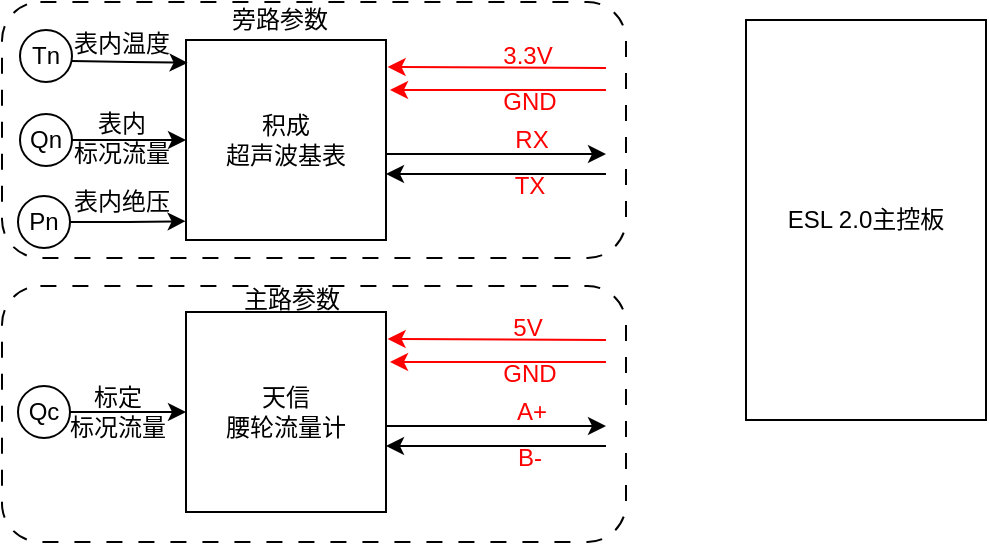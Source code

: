 <mxfile version="26.1.1">
  <diagram name="第 1 页" id="oSzv-MNwIdyoCOyah9a0">
    <mxGraphModel dx="649" dy="453" grid="1" gridSize="10" guides="1" tooltips="1" connect="1" arrows="1" fold="1" page="1" pageScale="1" pageWidth="827" pageHeight="1169" math="0" shadow="0">
      <root>
        <mxCell id="0" />
        <mxCell id="1" parent="0" />
        <mxCell id="xc5HwtYUv8VB5vv1GFga-48" value="" style="rounded=1;whiteSpace=wrap;html=1;dashed=1;dashPattern=8 8;" vertex="1" parent="1">
          <mxGeometry x="18" y="273" width="312" height="128" as="geometry" />
        </mxCell>
        <mxCell id="xc5HwtYUv8VB5vv1GFga-47" value="" style="rounded=1;whiteSpace=wrap;html=1;dashed=1;dashPattern=8 8;" vertex="1" parent="1">
          <mxGeometry x="18" y="131" width="312" height="128" as="geometry" />
        </mxCell>
        <mxCell id="xc5HwtYUv8VB5vv1GFga-1" value="ESL 2.0主控板" style="rounded=0;whiteSpace=wrap;html=1;" vertex="1" parent="1">
          <mxGeometry x="390" y="140" width="120" height="200" as="geometry" />
        </mxCell>
        <mxCell id="xc5HwtYUv8VB5vv1GFga-3" value="&lt;div&gt;积成&lt;/div&gt;超声波基表" style="whiteSpace=wrap;html=1;aspect=fixed;" vertex="1" parent="1">
          <mxGeometry x="110" y="150" width="100" height="100" as="geometry" />
        </mxCell>
        <mxCell id="xc5HwtYUv8VB5vv1GFga-4" value="" style="endArrow=classic;html=1;rounded=0;entryX=1.008;entryY=0.135;entryDx=0;entryDy=0;entryPerimeter=0;strokeColor=#FF0000;" edge="1" parent="1" target="xc5HwtYUv8VB5vv1GFga-3">
          <mxGeometry width="50" height="50" relative="1" as="geometry">
            <mxPoint x="320" y="164" as="sourcePoint" />
            <mxPoint x="211" y="156.767" as="targetPoint" />
          </mxGeometry>
        </mxCell>
        <mxCell id="xc5HwtYUv8VB5vv1GFga-5" value="" style="endArrow=classic;html=1;rounded=0;exitX=0.993;exitY=0.455;exitDx=0;exitDy=0;exitPerimeter=0;" edge="1" parent="1">
          <mxGeometry width="50" height="50" relative="1" as="geometry">
            <mxPoint x="210.003" y="206.995" as="sourcePoint" />
            <mxPoint x="320" y="207" as="targetPoint" />
          </mxGeometry>
        </mxCell>
        <mxCell id="xc5HwtYUv8VB5vv1GFga-6" value="" style="endArrow=classic;html=1;rounded=0;entryX=1.012;entryY=0.579;entryDx=0;entryDy=0;entryPerimeter=0;" edge="1" parent="1">
          <mxGeometry width="50" height="50" relative="1" as="geometry">
            <mxPoint x="320" y="217" as="sourcePoint" />
            <mxPoint x="210.002" y="216.999" as="targetPoint" />
          </mxGeometry>
        </mxCell>
        <mxCell id="xc5HwtYUv8VB5vv1GFga-8" value="" style="endArrow=classic;html=1;rounded=0;entryX=1.008;entryY=0.135;entryDx=0;entryDy=0;entryPerimeter=0;strokeColor=#FF0000;" edge="1" parent="1">
          <mxGeometry width="50" height="50" relative="1" as="geometry">
            <mxPoint x="320" y="175" as="sourcePoint" />
            <mxPoint x="212" y="175" as="targetPoint" />
          </mxGeometry>
        </mxCell>
        <mxCell id="xc5HwtYUv8VB5vv1GFga-9" value="3.3V" style="text;strokeColor=none;align=center;fillColor=none;html=1;verticalAlign=middle;whiteSpace=wrap;rounded=0;fontColor=#FF0000;" vertex="1" parent="1">
          <mxGeometry x="266" y="153" width="30" height="10" as="geometry" />
        </mxCell>
        <mxCell id="xc5HwtYUv8VB5vv1GFga-10" value="GND" style="text;strokeColor=none;align=center;fillColor=none;html=1;verticalAlign=middle;whiteSpace=wrap;rounded=0;fontColor=#FF0000;" vertex="1" parent="1">
          <mxGeometry x="267" y="176" width="30" height="10" as="geometry" />
        </mxCell>
        <mxCell id="xc5HwtYUv8VB5vv1GFga-15" value="RX" style="text;strokeColor=none;align=center;fillColor=none;html=1;verticalAlign=middle;whiteSpace=wrap;rounded=0;fontColor=#FF0000;" vertex="1" parent="1">
          <mxGeometry x="268" y="195" width="30" height="10" as="geometry" />
        </mxCell>
        <mxCell id="xc5HwtYUv8VB5vv1GFga-16" value="TX" style="text;strokeColor=none;align=center;fillColor=none;html=1;verticalAlign=middle;whiteSpace=wrap;rounded=0;fontColor=#FF0000;" vertex="1" parent="1">
          <mxGeometry x="267" y="218" width="30" height="10" as="geometry" />
        </mxCell>
        <mxCell id="xc5HwtYUv8VB5vv1GFga-17" value="&lt;div&gt;天信&lt;/div&gt;&lt;div&gt;腰轮流量计&lt;/div&gt;" style="whiteSpace=wrap;html=1;aspect=fixed;" vertex="1" parent="1">
          <mxGeometry x="110" y="286" width="100" height="100" as="geometry" />
        </mxCell>
        <mxCell id="xc5HwtYUv8VB5vv1GFga-18" value="" style="endArrow=classic;html=1;rounded=0;entryX=1.008;entryY=0.135;entryDx=0;entryDy=0;entryPerimeter=0;strokeColor=#FF0000;" edge="1" parent="1" target="xc5HwtYUv8VB5vv1GFga-17">
          <mxGeometry width="50" height="50" relative="1" as="geometry">
            <mxPoint x="320" y="300" as="sourcePoint" />
            <mxPoint x="211" y="292.767" as="targetPoint" />
          </mxGeometry>
        </mxCell>
        <mxCell id="xc5HwtYUv8VB5vv1GFga-19" value="" style="endArrow=classic;html=1;rounded=0;exitX=0.993;exitY=0.455;exitDx=0;exitDy=0;exitPerimeter=0;" edge="1" parent="1">
          <mxGeometry width="50" height="50" relative="1" as="geometry">
            <mxPoint x="210.003" y="342.995" as="sourcePoint" />
            <mxPoint x="320" y="343" as="targetPoint" />
          </mxGeometry>
        </mxCell>
        <mxCell id="xc5HwtYUv8VB5vv1GFga-20" value="" style="endArrow=classic;html=1;rounded=0;entryX=1.012;entryY=0.579;entryDx=0;entryDy=0;entryPerimeter=0;" edge="1" parent="1">
          <mxGeometry width="50" height="50" relative="1" as="geometry">
            <mxPoint x="320" y="353" as="sourcePoint" />
            <mxPoint x="210.002" y="352.999" as="targetPoint" />
          </mxGeometry>
        </mxCell>
        <mxCell id="xc5HwtYUv8VB5vv1GFga-21" value="" style="endArrow=classic;html=1;rounded=0;entryX=1.008;entryY=0.135;entryDx=0;entryDy=0;entryPerimeter=0;strokeColor=#FF0000;" edge="1" parent="1">
          <mxGeometry width="50" height="50" relative="1" as="geometry">
            <mxPoint x="320" y="311" as="sourcePoint" />
            <mxPoint x="212" y="311" as="targetPoint" />
          </mxGeometry>
        </mxCell>
        <mxCell id="xc5HwtYUv8VB5vv1GFga-22" value="5V" style="text;strokeColor=none;align=center;fillColor=none;html=1;verticalAlign=middle;whiteSpace=wrap;rounded=0;fontColor=#FF0000;" vertex="1" parent="1">
          <mxGeometry x="266" y="289" width="30" height="10" as="geometry" />
        </mxCell>
        <mxCell id="xc5HwtYUv8VB5vv1GFga-23" value="GND" style="text;strokeColor=none;align=center;fillColor=none;html=1;verticalAlign=middle;whiteSpace=wrap;rounded=0;fontColor=#FF0000;" vertex="1" parent="1">
          <mxGeometry x="267" y="312" width="30" height="10" as="geometry" />
        </mxCell>
        <mxCell id="xc5HwtYUv8VB5vv1GFga-24" value="A+" style="text;strokeColor=none;align=center;fillColor=none;html=1;verticalAlign=middle;whiteSpace=wrap;rounded=0;fontColor=#FF0000;" vertex="1" parent="1">
          <mxGeometry x="268" y="331" width="30" height="10" as="geometry" />
        </mxCell>
        <mxCell id="xc5HwtYUv8VB5vv1GFga-25" value="B-" style="text;strokeColor=none;align=center;fillColor=none;html=1;verticalAlign=middle;whiteSpace=wrap;rounded=0;fontColor=#FF0000;" vertex="1" parent="1">
          <mxGeometry x="267" y="354" width="30" height="10" as="geometry" />
        </mxCell>
        <mxCell id="xc5HwtYUv8VB5vv1GFga-29" value="Pn" style="ellipse;whiteSpace=wrap;html=1;aspect=fixed;" vertex="1" parent="1">
          <mxGeometry x="26" y="228" width="26" height="26" as="geometry" />
        </mxCell>
        <mxCell id="xc5HwtYUv8VB5vv1GFga-30" value="" style="endArrow=classic;html=1;rounded=0;entryX=0;entryY=0.5;entryDx=0;entryDy=0;exitX=1;exitY=0.5;exitDx=0;exitDy=0;" edge="1" parent="1" source="xc5HwtYUv8VB5vv1GFga-32" target="xc5HwtYUv8VB5vv1GFga-3">
          <mxGeometry width="50" height="50" relative="1" as="geometry">
            <mxPoint x="60" y="200" as="sourcePoint" />
            <mxPoint x="110" y="153" as="targetPoint" />
          </mxGeometry>
        </mxCell>
        <mxCell id="xc5HwtYUv8VB5vv1GFga-31" style="edgeStyle=orthogonalEdgeStyle;rounded=0;orthogonalLoop=1;jettySize=auto;html=1;entryX=0.008;entryY=0.114;entryDx=0;entryDy=0;entryPerimeter=0;" edge="1" parent="1" target="xc5HwtYUv8VB5vv1GFga-3">
          <mxGeometry relative="1" as="geometry">
            <mxPoint x="53.0" y="160.5" as="sourcePoint" />
          </mxGeometry>
        </mxCell>
        <mxCell id="xc5HwtYUv8VB5vv1GFga-32" value="Qn" style="ellipse;whiteSpace=wrap;html=1;aspect=fixed;" vertex="1" parent="1">
          <mxGeometry x="27" y="187" width="26" height="26" as="geometry" />
        </mxCell>
        <mxCell id="xc5HwtYUv8VB5vv1GFga-33" value="Tn" style="ellipse;whiteSpace=wrap;html=1;aspect=fixed;" vertex="1" parent="1">
          <mxGeometry x="27" y="145" width="26" height="26" as="geometry" />
        </mxCell>
        <mxCell id="xc5HwtYUv8VB5vv1GFga-34" style="edgeStyle=orthogonalEdgeStyle;rounded=0;orthogonalLoop=1;jettySize=auto;html=1;entryX=-0.002;entryY=0.906;entryDx=0;entryDy=0;entryPerimeter=0;" edge="1" parent="1" source="xc5HwtYUv8VB5vv1GFga-29" target="xc5HwtYUv8VB5vv1GFga-3">
          <mxGeometry relative="1" as="geometry" />
        </mxCell>
        <mxCell id="xc5HwtYUv8VB5vv1GFga-37" style="edgeStyle=orthogonalEdgeStyle;rounded=0;orthogonalLoop=1;jettySize=auto;html=1;entryX=0;entryY=0.5;entryDx=0;entryDy=0;" edge="1" parent="1" source="xc5HwtYUv8VB5vv1GFga-35" target="xc5HwtYUv8VB5vv1GFga-17">
          <mxGeometry relative="1" as="geometry" />
        </mxCell>
        <mxCell id="xc5HwtYUv8VB5vv1GFga-35" value="Qc" style="ellipse;whiteSpace=wrap;html=1;aspect=fixed;" vertex="1" parent="1">
          <mxGeometry x="26" y="323" width="26" height="26" as="geometry" />
        </mxCell>
        <mxCell id="xc5HwtYUv8VB5vv1GFga-39" value="表内绝压" style="text;strokeColor=none;align=center;fillColor=none;html=1;verticalAlign=middle;whiteSpace=wrap;rounded=0;" vertex="1" parent="1">
          <mxGeometry x="53" y="221" width="50" height="20" as="geometry" />
        </mxCell>
        <mxCell id="xc5HwtYUv8VB5vv1GFga-40" value="表内&lt;div&gt;标况流量&lt;/div&gt;" style="text;strokeColor=none;align=center;fillColor=none;html=1;verticalAlign=middle;whiteSpace=wrap;rounded=0;" vertex="1" parent="1">
          <mxGeometry x="53" y="189" width="50" height="20" as="geometry" />
        </mxCell>
        <mxCell id="xc5HwtYUv8VB5vv1GFga-42" value="表内温度" style="text;strokeColor=none;align=center;fillColor=none;html=1;verticalAlign=middle;whiteSpace=wrap;rounded=0;" vertex="1" parent="1">
          <mxGeometry x="53" y="142" width="50" height="20" as="geometry" />
        </mxCell>
        <mxCell id="xc5HwtYUv8VB5vv1GFga-46" value="标定&lt;br&gt;&lt;div&gt;标况流量&lt;/div&gt;" style="text;strokeColor=none;align=center;fillColor=none;html=1;verticalAlign=middle;whiteSpace=wrap;rounded=0;" vertex="1" parent="1">
          <mxGeometry x="51" y="326" width="50" height="20" as="geometry" />
        </mxCell>
        <mxCell id="xc5HwtYUv8VB5vv1GFga-49" value="旁路参数" style="text;strokeColor=none;align=center;fillColor=none;html=1;verticalAlign=middle;whiteSpace=wrap;rounded=0;" vertex="1" parent="1">
          <mxGeometry x="132" y="130" width="50" height="20" as="geometry" />
        </mxCell>
        <mxCell id="xc5HwtYUv8VB5vv1GFga-51" value="主路参数" style="text;strokeColor=none;align=center;fillColor=none;html=1;verticalAlign=middle;whiteSpace=wrap;rounded=0;" vertex="1" parent="1">
          <mxGeometry x="138" y="270" width="50" height="20" as="geometry" />
        </mxCell>
      </root>
    </mxGraphModel>
  </diagram>
</mxfile>
